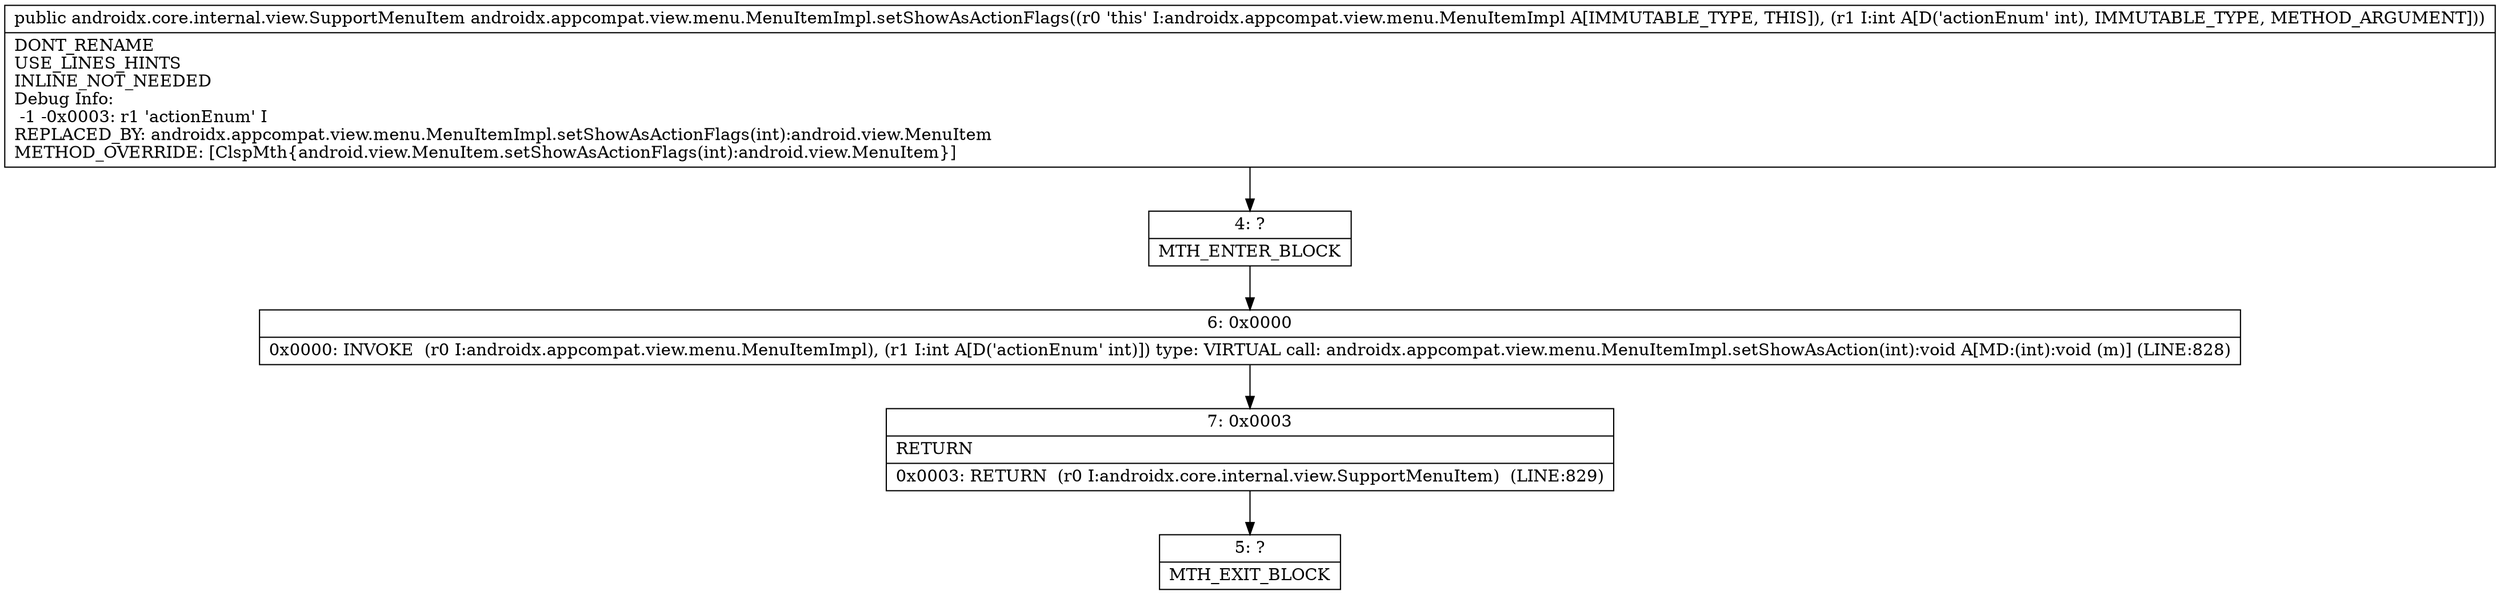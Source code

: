 digraph "CFG forandroidx.appcompat.view.menu.MenuItemImpl.setShowAsActionFlags(I)Landroidx\/core\/internal\/view\/SupportMenuItem;" {
Node_4 [shape=record,label="{4\:\ ?|MTH_ENTER_BLOCK\l}"];
Node_6 [shape=record,label="{6\:\ 0x0000|0x0000: INVOKE  (r0 I:androidx.appcompat.view.menu.MenuItemImpl), (r1 I:int A[D('actionEnum' int)]) type: VIRTUAL call: androidx.appcompat.view.menu.MenuItemImpl.setShowAsAction(int):void A[MD:(int):void (m)] (LINE:828)\l}"];
Node_7 [shape=record,label="{7\:\ 0x0003|RETURN\l|0x0003: RETURN  (r0 I:androidx.core.internal.view.SupportMenuItem)  (LINE:829)\l}"];
Node_5 [shape=record,label="{5\:\ ?|MTH_EXIT_BLOCK\l}"];
MethodNode[shape=record,label="{public androidx.core.internal.view.SupportMenuItem androidx.appcompat.view.menu.MenuItemImpl.setShowAsActionFlags((r0 'this' I:androidx.appcompat.view.menu.MenuItemImpl A[IMMUTABLE_TYPE, THIS]), (r1 I:int A[D('actionEnum' int), IMMUTABLE_TYPE, METHOD_ARGUMENT]))  | DONT_RENAME\lUSE_LINES_HINTS\lINLINE_NOT_NEEDED\lDebug Info:\l  \-1 \-0x0003: r1 'actionEnum' I\lREPLACED_BY: androidx.appcompat.view.menu.MenuItemImpl.setShowAsActionFlags(int):android.view.MenuItem\lMETHOD_OVERRIDE: [ClspMth\{android.view.MenuItem.setShowAsActionFlags(int):android.view.MenuItem\}]\l}"];
MethodNode -> Node_4;Node_4 -> Node_6;
Node_6 -> Node_7;
Node_7 -> Node_5;
}

